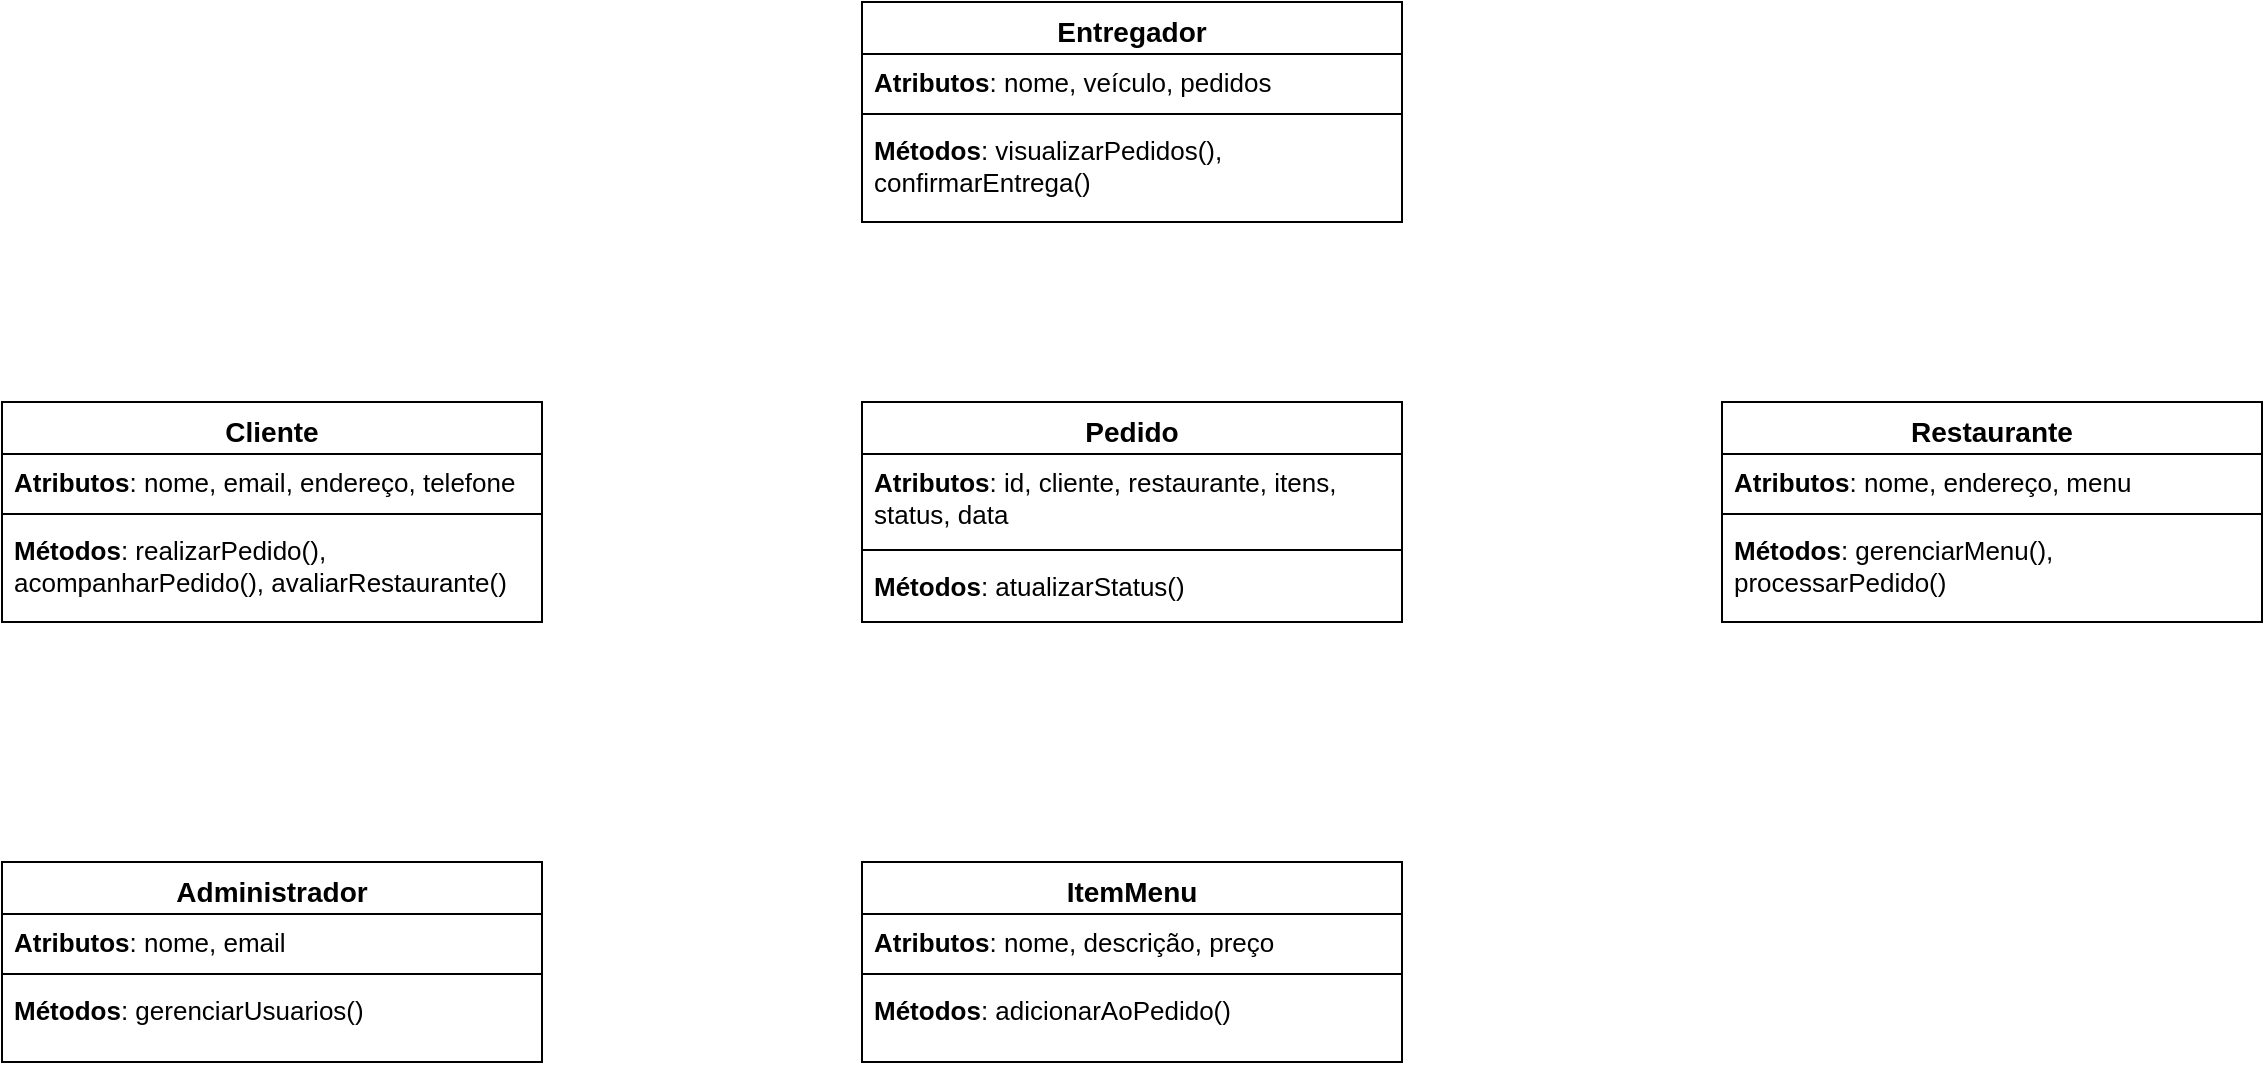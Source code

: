 <mxfile version="24.7.8">
  <diagram name="Página-1" id="-P79NFvOpm1MDNs4cjNi">
    <mxGraphModel dx="1434" dy="738" grid="1" gridSize="10" guides="1" tooltips="1" connect="1" arrows="1" fold="1" page="1" pageScale="1" pageWidth="827" pageHeight="1169" math="0" shadow="0">
      <root>
        <mxCell id="0" />
        <mxCell id="1" parent="0" />
        <mxCell id="mvEV2K7xjus6Djp_tHI3-1" value="&lt;font style=&quot;font-size: 14px;&quot;&gt;Cliente&lt;/font&gt;" style="swimlane;fontStyle=1;align=center;verticalAlign=top;childLayout=stackLayout;horizontal=1;startSize=26;horizontalStack=0;resizeParent=1;resizeParentMax=0;resizeLast=0;collapsible=1;marginBottom=0;whiteSpace=wrap;html=1;" vertex="1" parent="1">
          <mxGeometry x="50" y="210" width="270" height="110" as="geometry" />
        </mxCell>
        <mxCell id="mvEV2K7xjus6Djp_tHI3-2" value="&lt;font style=&quot;font-size: 13px;&quot;&gt;&lt;strong&gt;Atributos&lt;/strong&gt;: nome, email, endereço, telefone&lt;/font&gt;" style="text;strokeColor=none;fillColor=none;align=left;verticalAlign=top;spacingLeft=4;spacingRight=4;overflow=hidden;rotatable=0;points=[[0,0.5],[1,0.5]];portConstraint=eastwest;whiteSpace=wrap;html=1;" vertex="1" parent="mvEV2K7xjus6Djp_tHI3-1">
          <mxGeometry y="26" width="270" height="26" as="geometry" />
        </mxCell>
        <mxCell id="mvEV2K7xjus6Djp_tHI3-3" value="" style="line;strokeWidth=1;fillColor=none;align=left;verticalAlign=middle;spacingTop=-1;spacingLeft=3;spacingRight=3;rotatable=0;labelPosition=right;points=[];portConstraint=eastwest;strokeColor=inherit;" vertex="1" parent="mvEV2K7xjus6Djp_tHI3-1">
          <mxGeometry y="52" width="270" height="8" as="geometry" />
        </mxCell>
        <mxCell id="mvEV2K7xjus6Djp_tHI3-4" value="&lt;font style=&quot;font-size: 13px;&quot;&gt;&lt;strong&gt;Métodos&lt;/strong&gt;: realizarPedido(), acompanharPedido(), avaliarRestaurante()&lt;/font&gt;" style="text;strokeColor=none;fillColor=none;align=left;verticalAlign=top;spacingLeft=4;spacingRight=4;overflow=hidden;rotatable=0;points=[[0,0.5],[1,0.5]];portConstraint=eastwest;whiteSpace=wrap;html=1;" vertex="1" parent="mvEV2K7xjus6Djp_tHI3-1">
          <mxGeometry y="60" width="270" height="50" as="geometry" />
        </mxCell>
        <mxCell id="mvEV2K7xjus6Djp_tHI3-5" value="&lt;font style=&quot;font-size: 14px;&quot;&gt;Pedido&lt;/font&gt;" style="swimlane;fontStyle=1;align=center;verticalAlign=top;childLayout=stackLayout;horizontal=1;startSize=26;horizontalStack=0;resizeParent=1;resizeParentMax=0;resizeLast=0;collapsible=1;marginBottom=0;whiteSpace=wrap;html=1;" vertex="1" parent="1">
          <mxGeometry x="480" y="210" width="270" height="110" as="geometry" />
        </mxCell>
        <mxCell id="mvEV2K7xjus6Djp_tHI3-6" value="&lt;font style=&quot;font-size: 13px;&quot;&gt;&lt;strong&gt;Atributos&lt;/strong&gt;: id, cliente, restaurante, itens, status, data&lt;/font&gt;" style="text;strokeColor=none;fillColor=none;align=left;verticalAlign=top;spacingLeft=4;spacingRight=4;overflow=hidden;rotatable=0;points=[[0,0.5],[1,0.5]];portConstraint=eastwest;whiteSpace=wrap;html=1;" vertex="1" parent="mvEV2K7xjus6Djp_tHI3-5">
          <mxGeometry y="26" width="270" height="44" as="geometry" />
        </mxCell>
        <mxCell id="mvEV2K7xjus6Djp_tHI3-7" value="" style="line;strokeWidth=1;fillColor=none;align=left;verticalAlign=middle;spacingTop=-1;spacingLeft=3;spacingRight=3;rotatable=0;labelPosition=right;points=[];portConstraint=eastwest;strokeColor=inherit;" vertex="1" parent="mvEV2K7xjus6Djp_tHI3-5">
          <mxGeometry y="70" width="270" height="8" as="geometry" />
        </mxCell>
        <mxCell id="mvEV2K7xjus6Djp_tHI3-8" value="&lt;font style=&quot;font-size: 13px;&quot;&gt;&lt;strong&gt;Métodos&lt;/strong&gt;: atualizarStatus()&lt;/font&gt;" style="text;strokeColor=none;fillColor=none;align=left;verticalAlign=top;spacingLeft=4;spacingRight=4;overflow=hidden;rotatable=0;points=[[0,0.5],[1,0.5]];portConstraint=eastwest;whiteSpace=wrap;html=1;" vertex="1" parent="mvEV2K7xjus6Djp_tHI3-5">
          <mxGeometry y="78" width="270" height="32" as="geometry" />
        </mxCell>
        <mxCell id="mvEV2K7xjus6Djp_tHI3-9" value="&lt;font style=&quot;font-size: 14px;&quot;&gt;Restaurante&lt;/font&gt;" style="swimlane;fontStyle=1;align=center;verticalAlign=top;childLayout=stackLayout;horizontal=1;startSize=26;horizontalStack=0;resizeParent=1;resizeParentMax=0;resizeLast=0;collapsible=1;marginBottom=0;whiteSpace=wrap;html=1;" vertex="1" parent="1">
          <mxGeometry x="910" y="210" width="270" height="110" as="geometry" />
        </mxCell>
        <mxCell id="mvEV2K7xjus6Djp_tHI3-10" value="&lt;font style=&quot;font-size: 13px;&quot;&gt;&lt;strong&gt;Atributos&lt;/strong&gt;: nome, endereço, menu&lt;/font&gt;" style="text;strokeColor=none;fillColor=none;align=left;verticalAlign=top;spacingLeft=4;spacingRight=4;overflow=hidden;rotatable=0;points=[[0,0.5],[1,0.5]];portConstraint=eastwest;whiteSpace=wrap;html=1;" vertex="1" parent="mvEV2K7xjus6Djp_tHI3-9">
          <mxGeometry y="26" width="270" height="26" as="geometry" />
        </mxCell>
        <mxCell id="mvEV2K7xjus6Djp_tHI3-11" value="" style="line;strokeWidth=1;fillColor=none;align=left;verticalAlign=middle;spacingTop=-1;spacingLeft=3;spacingRight=3;rotatable=0;labelPosition=right;points=[];portConstraint=eastwest;strokeColor=inherit;" vertex="1" parent="mvEV2K7xjus6Djp_tHI3-9">
          <mxGeometry y="52" width="270" height="8" as="geometry" />
        </mxCell>
        <mxCell id="mvEV2K7xjus6Djp_tHI3-12" value="&lt;font style=&quot;font-size: 13px;&quot;&gt;&lt;strong&gt;Métodos&lt;/strong&gt;: gerenciarMenu(), processarPedido()&lt;/font&gt;" style="text;strokeColor=none;fillColor=none;align=left;verticalAlign=top;spacingLeft=4;spacingRight=4;overflow=hidden;rotatable=0;points=[[0,0.5],[1,0.5]];portConstraint=eastwest;whiteSpace=wrap;html=1;" vertex="1" parent="mvEV2K7xjus6Djp_tHI3-9">
          <mxGeometry y="60" width="270" height="50" as="geometry" />
        </mxCell>
        <mxCell id="mvEV2K7xjus6Djp_tHI3-13" value="&lt;font style=&quot;font-size: 14px;&quot;&gt;Administrador&lt;/font&gt;" style="swimlane;fontStyle=1;align=center;verticalAlign=top;childLayout=stackLayout;horizontal=1;startSize=26;horizontalStack=0;resizeParent=1;resizeParentMax=0;resizeLast=0;collapsible=1;marginBottom=0;whiteSpace=wrap;html=1;" vertex="1" parent="1">
          <mxGeometry x="50" y="440" width="270" height="100" as="geometry" />
        </mxCell>
        <mxCell id="mvEV2K7xjus6Djp_tHI3-14" value="&lt;font style=&quot;font-size: 13px;&quot;&gt;&lt;strong&gt;Atributos&lt;/strong&gt;: nome, email&lt;/font&gt;" style="text;strokeColor=none;fillColor=none;align=left;verticalAlign=top;spacingLeft=4;spacingRight=4;overflow=hidden;rotatable=0;points=[[0,0.5],[1,0.5]];portConstraint=eastwest;whiteSpace=wrap;html=1;" vertex="1" parent="mvEV2K7xjus6Djp_tHI3-13">
          <mxGeometry y="26" width="270" height="26" as="geometry" />
        </mxCell>
        <mxCell id="mvEV2K7xjus6Djp_tHI3-15" value="" style="line;strokeWidth=1;fillColor=none;align=left;verticalAlign=middle;spacingTop=-1;spacingLeft=3;spacingRight=3;rotatable=0;labelPosition=right;points=[];portConstraint=eastwest;strokeColor=inherit;" vertex="1" parent="mvEV2K7xjus6Djp_tHI3-13">
          <mxGeometry y="52" width="270" height="8" as="geometry" />
        </mxCell>
        <mxCell id="mvEV2K7xjus6Djp_tHI3-16" value="&lt;font style=&quot;font-size: 13px;&quot;&gt;&lt;strong&gt;Métodos&lt;/strong&gt;: gerenciarUsuarios()&lt;/font&gt;" style="text;strokeColor=none;fillColor=none;align=left;verticalAlign=top;spacingLeft=4;spacingRight=4;overflow=hidden;rotatable=0;points=[[0,0.5],[1,0.5]];portConstraint=eastwest;whiteSpace=wrap;html=1;" vertex="1" parent="mvEV2K7xjus6Djp_tHI3-13">
          <mxGeometry y="60" width="270" height="40" as="geometry" />
        </mxCell>
        <mxCell id="mvEV2K7xjus6Djp_tHI3-17" value="&lt;font style=&quot;font-size: 14px;&quot;&gt;Entregador&lt;/font&gt;" style="swimlane;fontStyle=1;align=center;verticalAlign=top;childLayout=stackLayout;horizontal=1;startSize=26;horizontalStack=0;resizeParent=1;resizeParentMax=0;resizeLast=0;collapsible=1;marginBottom=0;whiteSpace=wrap;html=1;" vertex="1" parent="1">
          <mxGeometry x="480" y="10" width="270" height="110" as="geometry" />
        </mxCell>
        <mxCell id="mvEV2K7xjus6Djp_tHI3-18" value="&lt;font style=&quot;font-size: 13px;&quot;&gt;&lt;strong&gt;Atributos&lt;/strong&gt;: nome, veículo, pedidos&lt;/font&gt;" style="text;strokeColor=none;fillColor=none;align=left;verticalAlign=top;spacingLeft=4;spacingRight=4;overflow=hidden;rotatable=0;points=[[0,0.5],[1,0.5]];portConstraint=eastwest;whiteSpace=wrap;html=1;" vertex="1" parent="mvEV2K7xjus6Djp_tHI3-17">
          <mxGeometry y="26" width="270" height="26" as="geometry" />
        </mxCell>
        <mxCell id="mvEV2K7xjus6Djp_tHI3-19" value="" style="line;strokeWidth=1;fillColor=none;align=left;verticalAlign=middle;spacingTop=-1;spacingLeft=3;spacingRight=3;rotatable=0;labelPosition=right;points=[];portConstraint=eastwest;strokeColor=inherit;" vertex="1" parent="mvEV2K7xjus6Djp_tHI3-17">
          <mxGeometry y="52" width="270" height="8" as="geometry" />
        </mxCell>
        <mxCell id="mvEV2K7xjus6Djp_tHI3-20" value="&lt;font style=&quot;font-size: 13px;&quot;&gt;&lt;strong&gt;Métodos&lt;/strong&gt;: visualizarPedidos(), confirmarEntrega()&lt;/font&gt;" style="text;strokeColor=none;fillColor=none;align=left;verticalAlign=top;spacingLeft=4;spacingRight=4;overflow=hidden;rotatable=0;points=[[0,0.5],[1,0.5]];portConstraint=eastwest;whiteSpace=wrap;html=1;" vertex="1" parent="mvEV2K7xjus6Djp_tHI3-17">
          <mxGeometry y="60" width="270" height="50" as="geometry" />
        </mxCell>
        <mxCell id="mvEV2K7xjus6Djp_tHI3-21" value="&lt;font style=&quot;font-size: 14px;&quot;&gt;ItemMenu&lt;/font&gt;" style="swimlane;fontStyle=1;align=center;verticalAlign=top;childLayout=stackLayout;horizontal=1;startSize=26;horizontalStack=0;resizeParent=1;resizeParentMax=0;resizeLast=0;collapsible=1;marginBottom=0;whiteSpace=wrap;html=1;" vertex="1" parent="1">
          <mxGeometry x="480" y="440" width="270" height="100" as="geometry" />
        </mxCell>
        <mxCell id="mvEV2K7xjus6Djp_tHI3-22" value="&lt;font style=&quot;font-size: 13px;&quot;&gt;&lt;strong&gt;Atributos&lt;/strong&gt;: nome, descrição, preço&lt;/font&gt;" style="text;strokeColor=none;fillColor=none;align=left;verticalAlign=top;spacingLeft=4;spacingRight=4;overflow=hidden;rotatable=0;points=[[0,0.5],[1,0.5]];portConstraint=eastwest;whiteSpace=wrap;html=1;" vertex="1" parent="mvEV2K7xjus6Djp_tHI3-21">
          <mxGeometry y="26" width="270" height="26" as="geometry" />
        </mxCell>
        <mxCell id="mvEV2K7xjus6Djp_tHI3-23" value="" style="line;strokeWidth=1;fillColor=none;align=left;verticalAlign=middle;spacingTop=-1;spacingLeft=3;spacingRight=3;rotatable=0;labelPosition=right;points=[];portConstraint=eastwest;strokeColor=inherit;" vertex="1" parent="mvEV2K7xjus6Djp_tHI3-21">
          <mxGeometry y="52" width="270" height="8" as="geometry" />
        </mxCell>
        <mxCell id="mvEV2K7xjus6Djp_tHI3-24" value="&lt;font style=&quot;font-size: 13px;&quot;&gt;&lt;strong&gt;Métodos&lt;/strong&gt;: adicionarAoPedido()&lt;/font&gt;" style="text;strokeColor=none;fillColor=none;align=left;verticalAlign=top;spacingLeft=4;spacingRight=4;overflow=hidden;rotatable=0;points=[[0,0.5],[1,0.5]];portConstraint=eastwest;whiteSpace=wrap;html=1;" vertex="1" parent="mvEV2K7xjus6Djp_tHI3-21">
          <mxGeometry y="60" width="270" height="40" as="geometry" />
        </mxCell>
      </root>
    </mxGraphModel>
  </diagram>
</mxfile>
